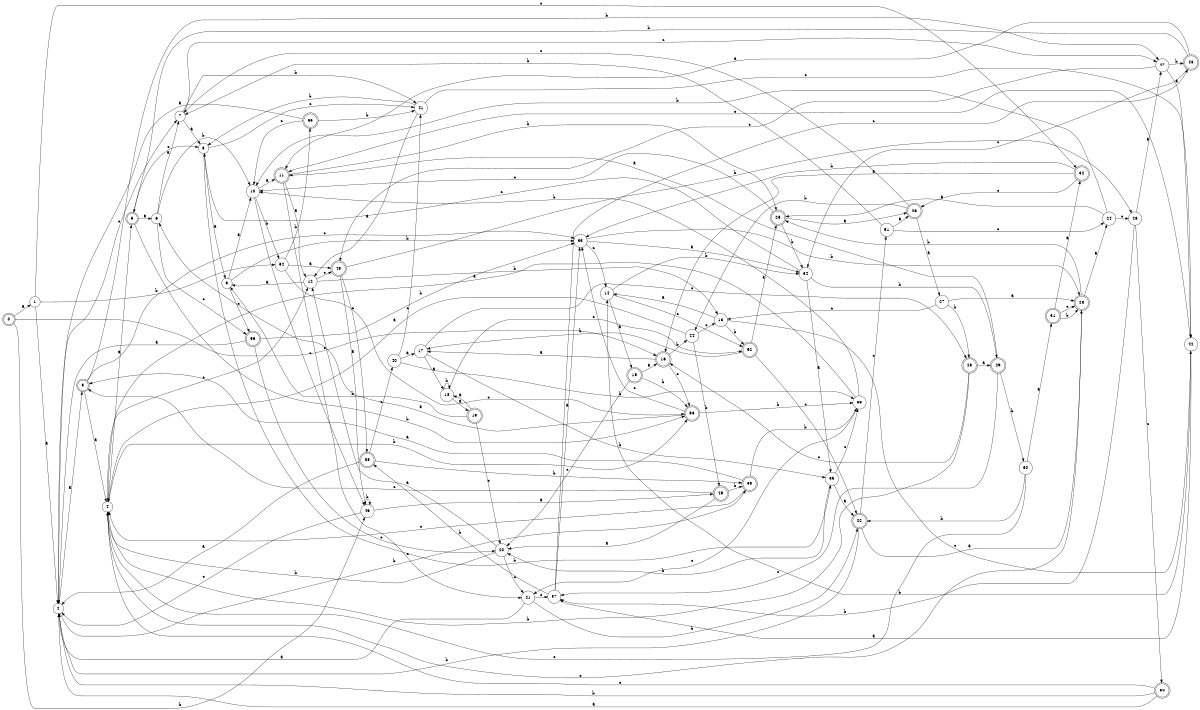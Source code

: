 digraph n46_9 {
__start0 [label="" shape="none"];

rankdir=LR;
size="8,5";

s0 [style="rounded,filled", color="black", fillcolor="white" shape="doublecircle", label="0"];
s1 [style="filled", color="black", fillcolor="white" shape="circle", label="1"];
s2 [style="filled", color="black", fillcolor="white" shape="circle", label="2"];
s3 [style="rounded,filled", color="black", fillcolor="white" shape="doublecircle", label="3"];
s4 [style="filled", color="black", fillcolor="white" shape="circle", label="4"];
s5 [style="rounded,filled", color="black", fillcolor="white" shape="doublecircle", label="5"];
s6 [style="filled", color="black", fillcolor="white" shape="circle", label="6"];
s7 [style="filled", color="black", fillcolor="white" shape="circle", label="7"];
s8 [style="filled", color="black", fillcolor="white" shape="circle", label="8"];
s9 [style="filled", color="black", fillcolor="white" shape="circle", label="9"];
s10 [style="filled", color="black", fillcolor="white" shape="circle", label="10"];
s11 [style="rounded,filled", color="black", fillcolor="white" shape="doublecircle", label="11"];
s12 [style="filled", color="black", fillcolor="white" shape="circle", label="12"];
s13 [style="filled", color="black", fillcolor="white" shape="circle", label="13"];
s14 [style="filled", color="black", fillcolor="white" shape="circle", label="14"];
s15 [style="rounded,filled", color="black", fillcolor="white" shape="doublecircle", label="15"];
s16 [style="rounded,filled", color="black", fillcolor="white" shape="doublecircle", label="16"];
s17 [style="filled", color="black", fillcolor="white" shape="circle", label="17"];
s18 [style="filled", color="black", fillcolor="white" shape="circle", label="18"];
s19 [style="rounded,filled", color="black", fillcolor="white" shape="doublecircle", label="19"];
s20 [style="filled", color="black", fillcolor="white" shape="circle", label="20"];
s21 [style="filled", color="black", fillcolor="white" shape="circle", label="21"];
s22 [style="rounded,filled", color="black", fillcolor="white" shape="doublecircle", label="22"];
s23 [style="rounded,filled", color="black", fillcolor="white" shape="doublecircle", label="23"];
s24 [style="filled", color="black", fillcolor="white" shape="circle", label="24"];
s25 [style="rounded,filled", color="black", fillcolor="white" shape="doublecircle", label="25"];
s26 [style="rounded,filled", color="black", fillcolor="white" shape="doublecircle", label="26"];
s27 [style="filled", color="black", fillcolor="white" shape="circle", label="27"];
s28 [style="rounded,filled", color="black", fillcolor="white" shape="doublecircle", label="28"];
s29 [style="rounded,filled", color="black", fillcolor="white" shape="doublecircle", label="29"];
s30 [style="filled", color="black", fillcolor="white" shape="circle", label="30"];
s31 [style="rounded,filled", color="black", fillcolor="white" shape="doublecircle", label="31"];
s32 [style="rounded,filled", color="black", fillcolor="white" shape="doublecircle", label="32"];
s33 [style="filled", color="black", fillcolor="white" shape="circle", label="33"];
s34 [style="filled", color="black", fillcolor="white" shape="circle", label="34"];
s35 [style="filled", color="black", fillcolor="white" shape="circle", label="35"];
s36 [style="filled", color="black", fillcolor="white" shape="circle", label="36"];
s37 [style="filled", color="black", fillcolor="white" shape="circle", label="37"];
s38 [style="rounded,filled", color="black", fillcolor="white" shape="doublecircle", label="38"];
s39 [style="rounded,filled", color="black", fillcolor="white" shape="doublecircle", label="39"];
s40 [style="filled", color="black", fillcolor="white" shape="circle", label="40"];
s41 [style="filled", color="black", fillcolor="white" shape="circle", label="41"];
s42 [style="filled", color="black", fillcolor="white" shape="circle", label="42"];
s43 [style="rounded,filled", color="black", fillcolor="white" shape="doublecircle", label="43"];
s44 [style="filled", color="black", fillcolor="white" shape="circle", label="44"];
s45 [style="rounded,filled", color="black", fillcolor="white" shape="doublecircle", label="45"];
s46 [style="filled", color="black", fillcolor="white" shape="circle", label="46"];
s47 [style="filled", color="black", fillcolor="white" shape="circle", label="47"];
s48 [style="rounded,filled", color="black", fillcolor="white" shape="doublecircle", label="48"];
s49 [style="filled", color="black", fillcolor="white" shape="circle", label="49"];
s50 [style="rounded,filled", color="black", fillcolor="white" shape="doublecircle", label="50"];
s51 [style="filled", color="black", fillcolor="white" shape="circle", label="51"];
s52 [style="rounded,filled", color="black", fillcolor="white" shape="doublecircle", label="52"];
s53 [style="rounded,filled", color="black", fillcolor="white" shape="doublecircle", label="53"];
s54 [style="filled", color="black", fillcolor="white" shape="circle", label="54"];
s55 [style="rounded,filled", color="black", fillcolor="white" shape="doublecircle", label="55"];
s56 [style="rounded,filled", color="black", fillcolor="white" shape="doublecircle", label="56"];
s0 -> s1 [label="a"];
s0 -> s49 [label="b"];
s0 -> s16 [label="c"];
s1 -> s2 [label="a"];
s1 -> s54 [label="b"];
s1 -> s32 [label="c"];
s2 -> s3 [label="a"];
s2 -> s39 [label="b"];
s2 -> s7 [label="c"];
s3 -> s4 [label="a"];
s3 -> s47 [label="b"];
s3 -> s33 [label="c"];
s4 -> s5 [label="a"];
s4 -> s53 [label="b"];
s4 -> s12 [label="c"];
s5 -> s6 [label="a"];
s5 -> s53 [label="b"];
s5 -> s8 [label="c"];
s6 -> s7 [label="a"];
s6 -> s10 [label="b"];
s6 -> s56 [label="c"];
s7 -> s8 [label="a"];
s7 -> s41 [label="b"];
s7 -> s47 [label="c"];
s8 -> s9 [label="a"];
s8 -> s35 [label="b"];
s8 -> s41 [label="c"];
s9 -> s10 [label="a"];
s9 -> s33 [label="b"];
s9 -> s56 [label="c"];
s10 -> s11 [label="a"];
s10 -> s54 [label="b"];
s10 -> s49 [label="c"];
s11 -> s12 [label="a"];
s11 -> s25 [label="b"];
s11 -> s21 [label="c"];
s12 -> s9 [label="a"];
s12 -> s13 [label="b"];
s12 -> s48 [label="c"];
s13 -> s14 [label="a"];
s13 -> s52 [label="b"];
s13 -> s42 [label="c"];
s14 -> s15 [label="a"];
s14 -> s34 [label="b"];
s14 -> s52 [label="c"];
s15 -> s16 [label="a"];
s15 -> s53 [label="b"];
s15 -> s20 [label="c"];
s16 -> s17 [label="a"];
s16 -> s44 [label="b"];
s16 -> s53 [label="c"];
s17 -> s18 [label="a"];
s17 -> s35 [label="b"];
s17 -> s28 [label="c"];
s18 -> s19 [label="a"];
s18 -> s18 [label="b"];
s18 -> s52 [label="c"];
s19 -> s18 [label="a"];
s19 -> s9 [label="b"];
s19 -> s20 [label="c"];
s20 -> s12 [label="a"];
s20 -> s4 [label="b"];
s20 -> s21 [label="c"];
s21 -> s2 [label="a"];
s21 -> s22 [label="b"];
s21 -> s37 [label="c"];
s22 -> s23 [label="a"];
s22 -> s2 [label="b"];
s22 -> s51 [label="c"];
s23 -> s24 [label="a"];
s23 -> s25 [label="b"];
s23 -> s4 [label="c"];
s24 -> s25 [label="a"];
s24 -> s10 [label="b"];
s24 -> s46 [label="c"];
s25 -> s26 [label="a"];
s25 -> s34 [label="b"];
s25 -> s10 [label="c"];
s26 -> s27 [label="a"];
s26 -> s44 [label="b"];
s26 -> s7 [label="c"];
s27 -> s23 [label="a"];
s27 -> s28 [label="b"];
s27 -> s13 [label="c"];
s28 -> s29 [label="a"];
s28 -> s4 [label="b"];
s28 -> s16 [label="c"];
s29 -> s11 [label="a"];
s29 -> s30 [label="b"];
s29 -> s37 [label="c"];
s30 -> s31 [label="a"];
s30 -> s22 [label="b"];
s30 -> s4 [label="c"];
s31 -> s32 [label="a"];
s31 -> s23 [label="b"];
s31 -> s23 [label="c"];
s32 -> s16 [label="a"];
s32 -> s33 [label="b"];
s32 -> s26 [label="c"];
s33 -> s34 [label="a"];
s33 -> s23 [label="b"];
s33 -> s14 [label="c"];
s34 -> s35 [label="a"];
s34 -> s29 [label="b"];
s34 -> s8 [label="c"];
s35 -> s22 [label="a"];
s35 -> s20 [label="b"];
s35 -> s36 [label="c"];
s36 -> s4 [label="a"];
s36 -> s10 [label="b"];
s36 -> s21 [label="c"];
s37 -> s33 [label="a"];
s37 -> s38 [label="b"];
s37 -> s43 [label="c"];
s38 -> s2 [label="a"];
s38 -> s39 [label="b"];
s38 -> s40 [label="c"];
s39 -> s3 [label="a"];
s39 -> s36 [label="b"];
s39 -> s4 [label="c"];
s40 -> s17 [label="a"];
s40 -> s36 [label="b"];
s40 -> s41 [label="c"];
s41 -> s12 [label="a"];
s41 -> s8 [label="b"];
s41 -> s42 [label="c"];
s42 -> s37 [label="a"];
s42 -> s14 [label="b"];
s42 -> s11 [label="c"];
s43 -> s11 [label="a"];
s43 -> s5 [label="b"];
s43 -> s34 [label="c"];
s44 -> s4 [label="a"];
s44 -> s45 [label="b"];
s44 -> s13 [label="c"];
s45 -> s20 [label="a"];
s45 -> s39 [label="b"];
s45 -> s3 [label="c"];
s46 -> s47 [label="a"];
s46 -> s37 [label="b"];
s46 -> s50 [label="c"];
s47 -> s42 [label="a"];
s47 -> s43 [label="b"];
s47 -> s48 [label="c"];
s48 -> s49 [label="a"];
s48 -> s46 [label="b"];
s48 -> s38 [label="c"];
s49 -> s45 [label="a"];
s49 -> s49 [label="b"];
s49 -> s2 [label="c"];
s50 -> s2 [label="a"];
s50 -> s2 [label="b"];
s50 -> s4 [label="c"];
s51 -> s26 [label="a"];
s51 -> s7 [label="b"];
s51 -> s24 [label="c"];
s52 -> s25 [label="a"];
s52 -> s17 [label="b"];
s52 -> s22 [label="c"];
s53 -> s6 [label="a"];
s53 -> s36 [label="b"];
s53 -> s33 [label="c"];
s54 -> s48 [label="a"];
s54 -> s55 [label="b"];
s54 -> s53 [label="c"];
s55 -> s2 [label="a"];
s55 -> s41 [label="b"];
s55 -> s10 [label="c"];
s56 -> s2 [label="a"];
s56 -> s33 [label="b"];
s56 -> s20 [label="c"];

}